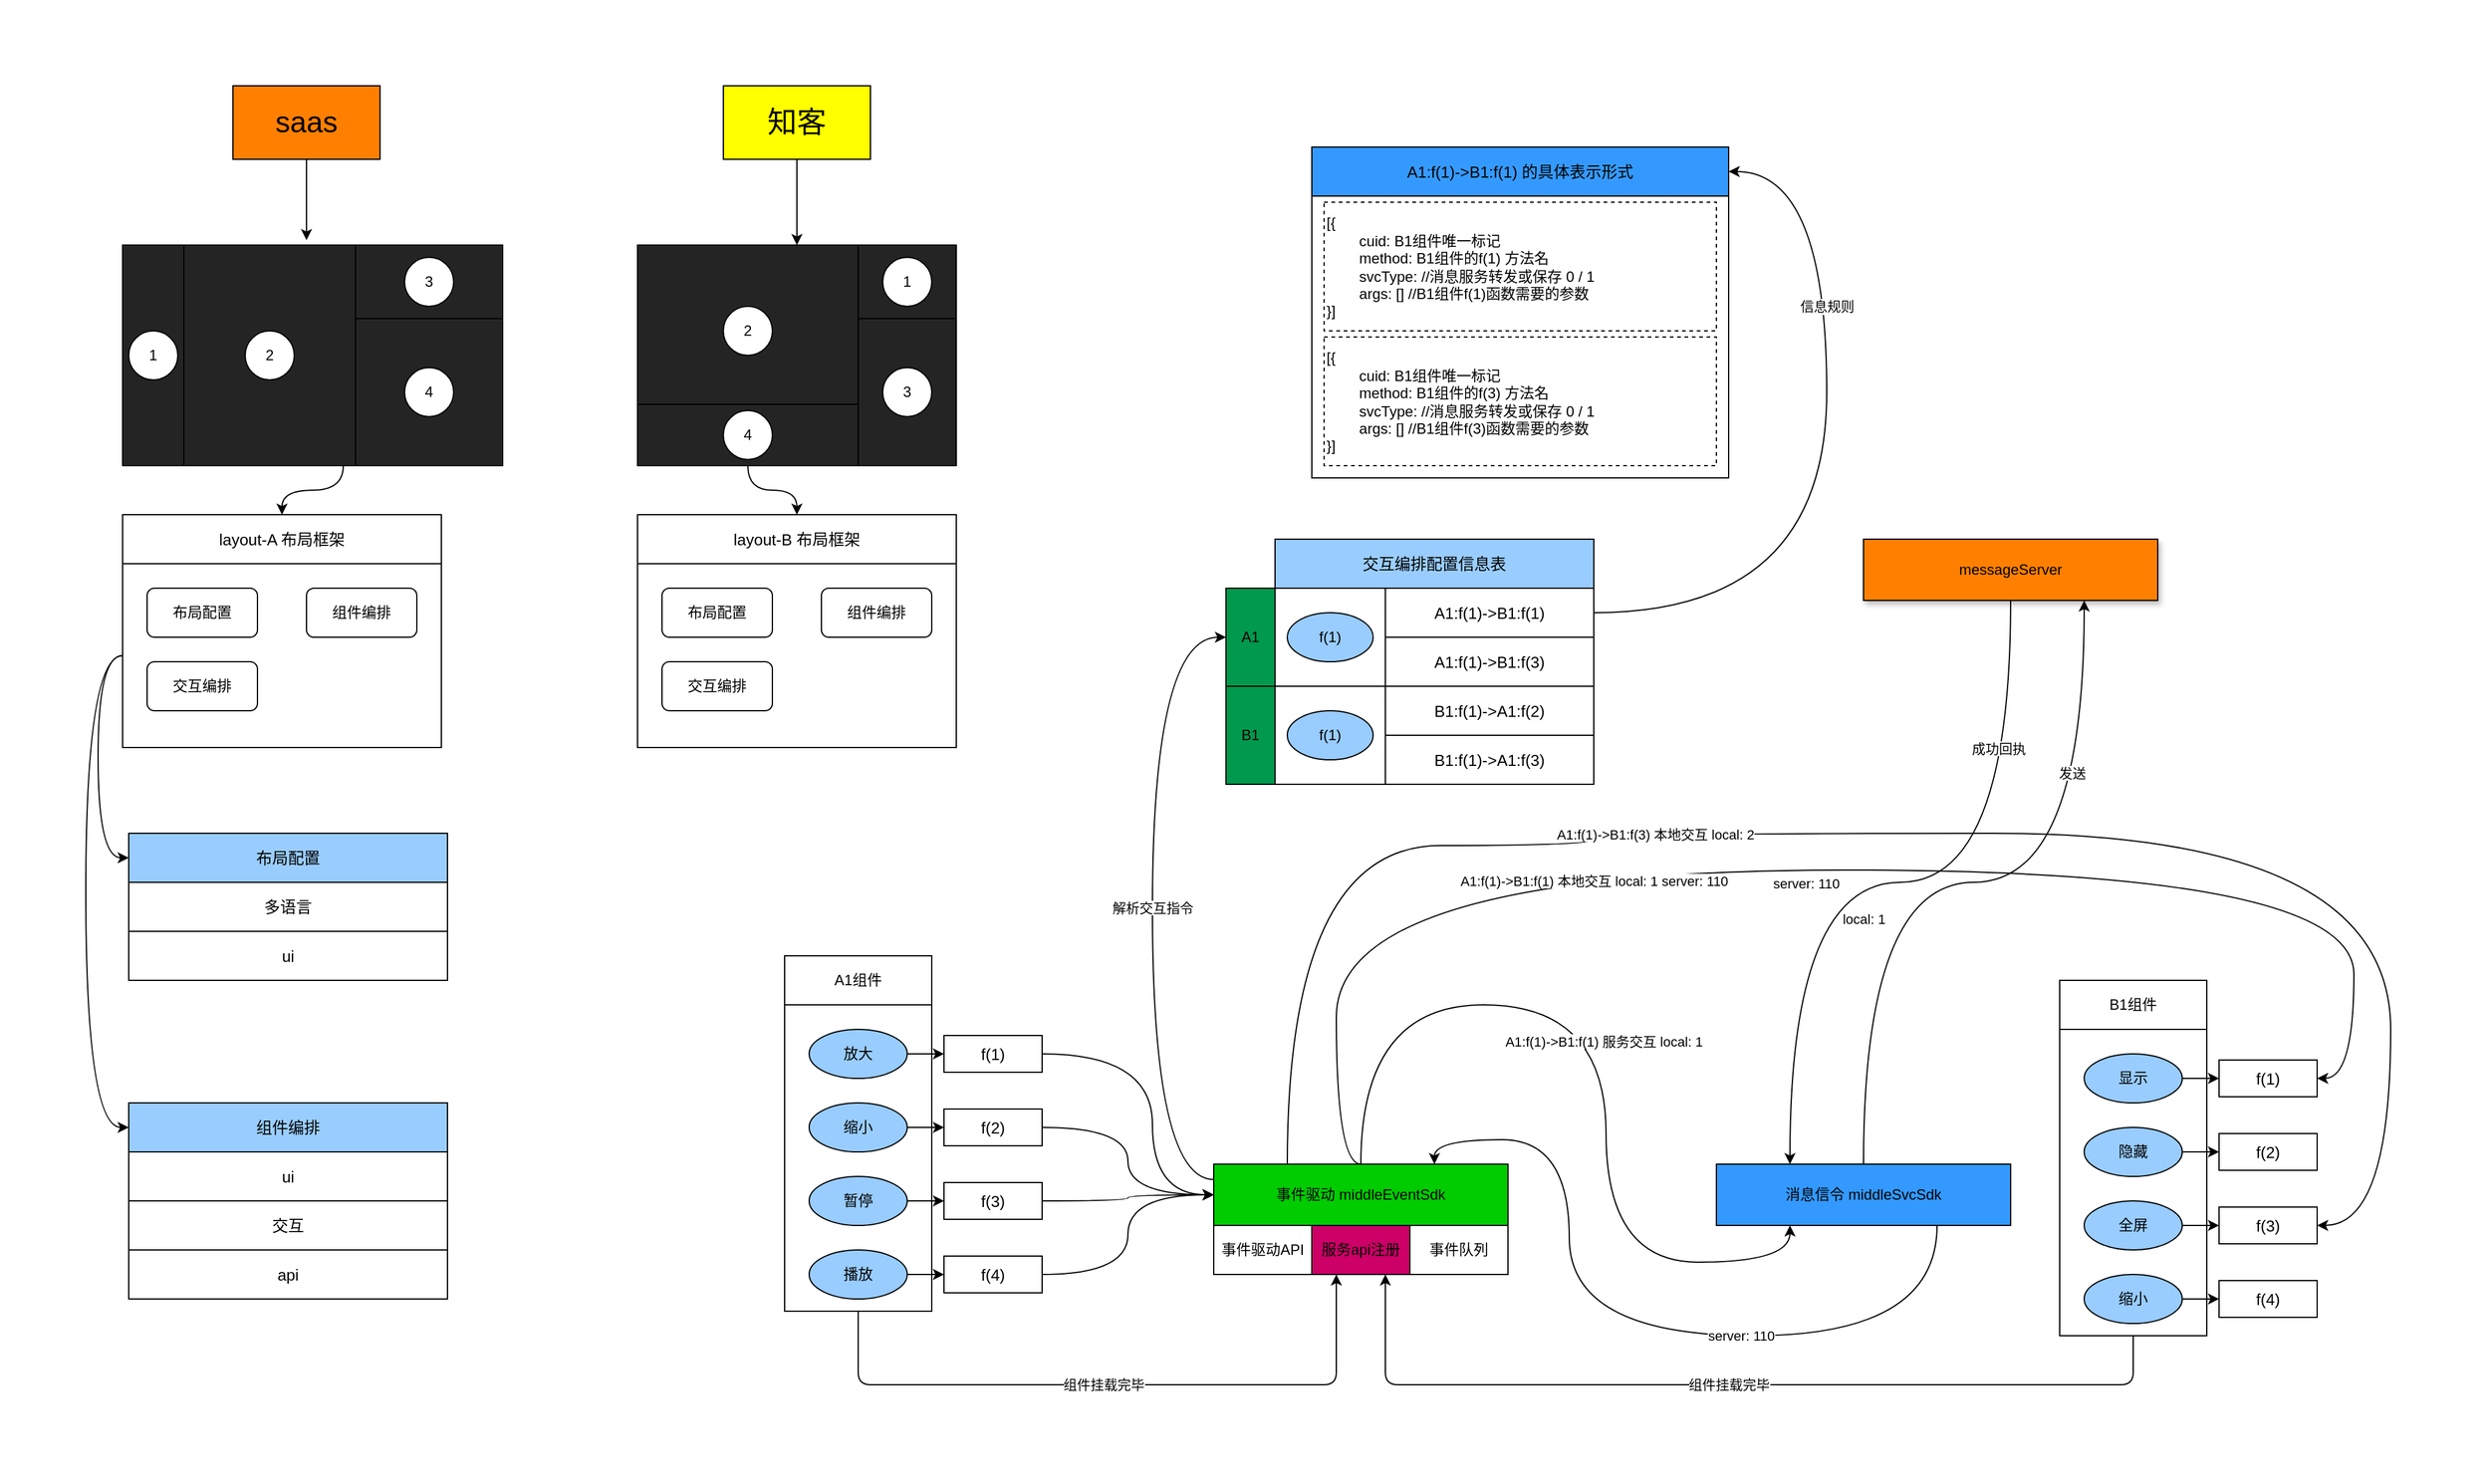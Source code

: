 <mxfile>
    <diagram id="jk-mDYcw6juqVpxIaa4l" name="第 1 页">
        <mxGraphModel dx="2302" dy="217" grid="1" gridSize="10" guides="1" tooltips="1" connect="1" arrows="1" fold="1" page="1" pageScale="1" pageWidth="1920" pageHeight="1200" background="#FFFFFF" math="0" shadow="0">
            <root>
                <mxCell id="0"/>
                <mxCell id="1" parent="0"/>
                <mxCell id="233" value="" style="rounded=0;whiteSpace=wrap;html=1;labelBackgroundColor=none;fontColor=#000000;strokeColor=none;fillColor=none;" vertex="1" parent="1">
                    <mxGeometry x="-50" y="20" width="2030" height="1210" as="geometry"/>
                </mxCell>
                <mxCell id="193" style="edgeStyle=orthogonalEdgeStyle;curved=1;html=1;fontColor=#000000;strokeColor=#000000;" parent="1" source="3" edge="1">
                    <mxGeometry relative="1" as="geometry">
                        <mxPoint x="200" y="216" as="targetPoint"/>
                    </mxGeometry>
                </mxCell>
                <mxCell id="3" value="&lt;font style=&quot;font-size: 24px&quot;&gt;saas&lt;/font&gt;" style="rounded=0;whiteSpace=wrap;html=1;fillColor=#FF8000;fontColor=#000000;" parent="1" vertex="1">
                    <mxGeometry x="140" y="90" width="120" height="60" as="geometry"/>
                </mxCell>
                <mxCell id="13" value="" style="group;fontColor=#000000;" parent="1" vertex="1" connectable="0">
                    <mxGeometry x="50" y="220" width="310" height="180" as="geometry"/>
                </mxCell>
                <mxCell id="4" value="" style="rounded=0;whiteSpace=wrap;html=1;fontColor=#000000;fillColor=#242424;strokeColor=#000000;" parent="13" vertex="1">
                    <mxGeometry x="50" width="260" height="180" as="geometry"/>
                </mxCell>
                <mxCell id="5" value="" style="rounded=0;whiteSpace=wrap;html=1;fontColor=#000000;fillColor=#242424;strokeColor=#000000;" parent="13" vertex="1">
                    <mxGeometry x="190" width="120" height="60" as="geometry"/>
                </mxCell>
                <mxCell id="6" value="3" style="ellipse;whiteSpace=wrap;html=1;aspect=fixed;fontColor=#000000;fillColor=#FFFFFF;" parent="13" vertex="1">
                    <mxGeometry x="230" y="10" width="40" height="40" as="geometry"/>
                </mxCell>
                <mxCell id="7" value="" style="whiteSpace=wrap;html=1;aspect=fixed;fontColor=#000000;fillColor=#242424;strokeColor=#000000;" parent="13" vertex="1">
                    <mxGeometry x="190" y="60" width="120" height="120" as="geometry"/>
                </mxCell>
                <mxCell id="8" value="4" style="ellipse;whiteSpace=wrap;html=1;aspect=fixed;fontColor=#000000;fillColor=#FFFFFF;" parent="13" vertex="1">
                    <mxGeometry x="230" y="100" width="40" height="40" as="geometry"/>
                </mxCell>
                <mxCell id="9" value="" style="rounded=0;whiteSpace=wrap;html=1;fontColor=#000000;fillColor=#242424;strokeColor=#000000;" parent="13" vertex="1">
                    <mxGeometry width="50" height="180" as="geometry"/>
                </mxCell>
                <mxCell id="11" value="1" style="ellipse;whiteSpace=wrap;html=1;aspect=fixed;fontColor=#000000;fillColor=#FFFFFF;" parent="13" vertex="1">
                    <mxGeometry x="5" y="70" width="40" height="40" as="geometry"/>
                </mxCell>
                <mxCell id="12" value="2" style="ellipse;whiteSpace=wrap;html=1;aspect=fixed;fontColor=#000000;fillColor=#FFFFFF;" parent="13" vertex="1">
                    <mxGeometry x="100" y="70" width="40" height="40" as="geometry"/>
                </mxCell>
                <mxCell id="194" style="edgeStyle=orthogonalEdgeStyle;curved=1;html=1;fontColor=#000000;strokeColor=#000000;" parent="1" source="19" target="21" edge="1">
                    <mxGeometry relative="1" as="geometry"/>
                </mxCell>
                <mxCell id="19" value="&lt;font style=&quot;font-size: 24px&quot;&gt;知客&lt;/font&gt;" style="rounded=0;whiteSpace=wrap;html=1;fillColor=#FFFF00;fontColor=#000000;" parent="1" vertex="1">
                    <mxGeometry x="540" y="90" width="120" height="60" as="geometry"/>
                </mxCell>
                <mxCell id="39" value="&lt;span style=&quot;font-size: 13px ; background-color: rgba(255 , 255 , 255 , 0.01)&quot;&gt;&lt;font&gt;layout-B 布局框架&lt;/font&gt;&lt;/span&gt;" style="rounded=0;whiteSpace=wrap;html=1;shadow=0;fillColor=none;fontColor=#000000;strokeColor=#000000;" parent="1" vertex="1">
                    <mxGeometry x="470" y="440" width="260" height="40" as="geometry"/>
                </mxCell>
                <mxCell id="46" value="" style="group;fontColor=#000000;shadow=0;" parent="1" vertex="1" connectable="0">
                    <mxGeometry x="470" y="480" width="260" height="150" as="geometry"/>
                </mxCell>
                <mxCell id="204" value="" style="group;fontColor=#000000;" parent="46" vertex="1" connectable="0">
                    <mxGeometry width="260" height="150" as="geometry"/>
                </mxCell>
                <mxCell id="47" value="" style="rounded=0;whiteSpace=wrap;html=1;shadow=0;fillColor=none;fontColor=#000000;strokeColor=#000000;" parent="204" vertex="1">
                    <mxGeometry width="260" height="150" as="geometry"/>
                </mxCell>
                <mxCell id="48" value="布局配置" style="rounded=1;whiteSpace=wrap;html=1;shadow=0;fillColor=none;fontColor=#000000;strokeColor=#000000;" parent="204" vertex="1">
                    <mxGeometry x="20" y="20" width="90" height="40" as="geometry"/>
                </mxCell>
                <mxCell id="49" value="组件编排" style="rounded=1;whiteSpace=wrap;html=1;shadow=0;fillColor=none;fontColor=#000000;strokeColor=#000000;" parent="204" vertex="1">
                    <mxGeometry x="150" y="20" width="90" height="40" as="geometry"/>
                </mxCell>
                <mxCell id="50" value="交互编排" style="rounded=1;whiteSpace=wrap;html=1;shadow=0;fillColor=none;fontColor=#000000;strokeColor=#000000;" parent="204" vertex="1">
                    <mxGeometry x="20" y="80" width="90" height="40" as="geometry"/>
                </mxCell>
                <mxCell id="134" value="" style="group;fontColor=#000000;" parent="1" vertex="1" connectable="0">
                    <mxGeometry x="950" y="460" width="300" height="200" as="geometry"/>
                </mxCell>
                <mxCell id="116" value="&lt;span style=&quot;font-size: 13px ; background-color: rgba(255 , 255 , 255 , 0.01)&quot;&gt;&lt;font&gt;交互编排配置信息表&lt;/font&gt;&lt;/span&gt;" style="rounded=0;whiteSpace=wrap;html=1;shadow=0;fillColor=#99CCFF;fontColor=#000000;strokeColor=#000000;" parent="134" vertex="1">
                    <mxGeometry x="40" width="260" height="40" as="geometry"/>
                </mxCell>
                <mxCell id="121" value="" style="group;fontColor=#000000;" parent="134" vertex="1" connectable="0">
                    <mxGeometry y="40" width="300" height="80" as="geometry"/>
                </mxCell>
                <mxCell id="132" value="" style="group;fontColor=#000000;" parent="121" vertex="1" connectable="0">
                    <mxGeometry width="300" height="80" as="geometry"/>
                </mxCell>
                <mxCell id="117" value="&lt;font&gt;&lt;span style=&quot;font-size: 13px ; background-color: rgba(255 , 255 , 255 , 0.01)&quot;&gt;A1:f(1)-&amp;gt;B1:f(1)&lt;/span&gt;&lt;/font&gt;" style="rounded=0;whiteSpace=wrap;html=1;shadow=0;fillColor=none;fontColor=#000000;strokeColor=#000000;" parent="132" vertex="1">
                    <mxGeometry x="130" width="170" height="40" as="geometry"/>
                </mxCell>
                <mxCell id="118" value="&lt;span style=&quot;font-size: 13px; background-color: rgba(255, 255, 255, 0.01);&quot;&gt;A1:f(1)-&amp;gt;B1:f(3)&lt;/span&gt;" style="rounded=0;whiteSpace=wrap;html=1;shadow=0;fillColor=none;fontColor=#000000;strokeColor=#000000;" parent="132" vertex="1">
                    <mxGeometry x="130" y="40" width="170" height="40" as="geometry"/>
                </mxCell>
                <mxCell id="120" value="A1" style="rounded=0;whiteSpace=wrap;html=1;shadow=0;fillColor=#00994D;fontColor=#000000;strokeColor=#000000;" parent="132" vertex="1">
                    <mxGeometry width="40" height="80" as="geometry"/>
                </mxCell>
                <mxCell id="131" value="&lt;font&gt;f(1)&lt;/font&gt;" style="ellipse;whiteSpace=wrap;html=1;shadow=0;fillColor=#99CCFF;fontColor=#000000;strokeColor=#000000;" parent="132" vertex="1">
                    <mxGeometry x="50" y="20" width="70" height="40" as="geometry"/>
                </mxCell>
                <mxCell id="122" value="" style="group;fontColor=#000000;" parent="134" vertex="1" connectable="0">
                    <mxGeometry y="120" width="300" height="80" as="geometry"/>
                </mxCell>
                <mxCell id="129" value="" style="rounded=0;whiteSpace=wrap;html=1;shadow=0;fillColor=none;fontColor=#000000;strokeColor=#000000;" parent="122" vertex="1">
                    <mxGeometry x="40" width="90" height="80" as="geometry"/>
                </mxCell>
                <mxCell id="133" value="" style="group;fontColor=#000000;" parent="122" vertex="1" connectable="0">
                    <mxGeometry width="300" height="80" as="geometry"/>
                </mxCell>
                <mxCell id="123" value="&lt;font&gt;&lt;span style=&quot;font-size: 13px ; background-color: rgba(255 , 255 , 255 , 0.01)&quot;&gt;B1:f(1)-&amp;gt;A1:f(2)&lt;/span&gt;&lt;/font&gt;" style="rounded=0;whiteSpace=wrap;html=1;shadow=0;fillColor=none;fontColor=#000000;strokeColor=#000000;" parent="133" vertex="1">
                    <mxGeometry x="130" width="170" height="40" as="geometry"/>
                </mxCell>
                <mxCell id="124" value="&lt;span style=&quot;font-size: 13px; background-color: rgba(255, 255, 255, 0.01);&quot;&gt;B1:f(1)-&amp;gt;A1:f(3)&lt;/span&gt;" style="rounded=0;whiteSpace=wrap;html=1;shadow=0;fillColor=none;fontColor=#000000;strokeColor=#000000;" parent="133" vertex="1">
                    <mxGeometry x="130" y="40" width="170" height="40" as="geometry"/>
                </mxCell>
                <mxCell id="125" value="B1" style="rounded=0;whiteSpace=wrap;html=1;shadow=0;fillColor=#00994D;fontColor=#000000;strokeColor=#000000;" parent="133" vertex="1">
                    <mxGeometry width="40" height="80" as="geometry"/>
                </mxCell>
                <mxCell id="126" value="&lt;font&gt;f(1)&lt;/font&gt;" style="ellipse;whiteSpace=wrap;html=1;shadow=0;fillColor=#99CCFF;fontColor=#000000;strokeColor=#000000;" parent="133" vertex="1">
                    <mxGeometry x="50" y="20" width="70" height="40" as="geometry"/>
                </mxCell>
                <mxCell id="135" value="" style="group;fontColor=#000000;" parent="1" vertex="1" connectable="0">
                    <mxGeometry x="590" y="800" width="210" height="290" as="geometry"/>
                </mxCell>
                <mxCell id="86" value="" style="group;fontColor=#000000;" parent="135" vertex="1" connectable="0">
                    <mxGeometry width="120" height="290" as="geometry"/>
                </mxCell>
                <mxCell id="63" value="A1组件" style="rounded=0;whiteSpace=wrap;html=1;shadow=0;fillColor=none;fontColor=#000000;strokeColor=#000000;" parent="86" vertex="1">
                    <mxGeometry width="120" height="40" as="geometry"/>
                </mxCell>
                <mxCell id="85" value="" style="group;fontColor=#000000;" parent="86" vertex="1" connectable="0">
                    <mxGeometry y="40" width="120" height="250" as="geometry"/>
                </mxCell>
                <mxCell id="65" value="" style="rounded=0;whiteSpace=wrap;html=1;shadow=0;fillColor=none;fontColor=#000000;strokeColor=#000000;" parent="85" vertex="1">
                    <mxGeometry width="120" height="250" as="geometry"/>
                </mxCell>
                <mxCell id="68" value="&lt;font&gt;放大&lt;/font&gt;" style="ellipse;whiteSpace=wrap;html=1;shadow=0;fillColor=#99CCFF;fontColor=#000000;strokeColor=#000000;" parent="85" vertex="1">
                    <mxGeometry x="20" y="20" width="80" height="40" as="geometry"/>
                </mxCell>
                <mxCell id="69" value="&lt;font&gt;缩小&lt;/font&gt;" style="ellipse;whiteSpace=wrap;html=1;shadow=0;fillColor=#99CCFF;fontColor=#000000;strokeColor=#000000;" parent="85" vertex="1">
                    <mxGeometry x="20" y="80" width="80" height="40" as="geometry"/>
                </mxCell>
                <mxCell id="70" value="&lt;font&gt;暂停&lt;/font&gt;" style="ellipse;whiteSpace=wrap;html=1;shadow=0;fillColor=#99CCFF;fontColor=#000000;strokeColor=#000000;" parent="85" vertex="1">
                    <mxGeometry x="20" y="140" width="80" height="40" as="geometry"/>
                </mxCell>
                <mxCell id="71" value="&lt;font&gt;播放&lt;/font&gt;" style="ellipse;whiteSpace=wrap;html=1;shadow=0;fillColor=#99CCFF;fontColor=#000000;strokeColor=#000000;" parent="85" vertex="1">
                    <mxGeometry x="20" y="200" width="80" height="40" as="geometry"/>
                </mxCell>
                <mxCell id="94" value="&lt;font&gt;&lt;span style=&quot;font-size: 13px ; background-color: rgba(255 , 255 , 255 , 0.01)&quot;&gt;f(1)&lt;/span&gt;&lt;/font&gt;" style="rounded=0;whiteSpace=wrap;html=1;shadow=0;fillColor=none;fontColor=#000000;strokeColor=#000000;" parent="135" vertex="1">
                    <mxGeometry x="130" y="65" width="80" height="30" as="geometry"/>
                </mxCell>
                <mxCell id="97" value="&lt;font&gt;&lt;span style=&quot;font-size: 13px ; background-color: rgba(255 , 255 , 255 , 0.01)&quot;&gt;f(2)&lt;/span&gt;&lt;/font&gt;" style="rounded=0;whiteSpace=wrap;html=1;shadow=0;fillColor=none;fontColor=#000000;strokeColor=#000000;" parent="135" vertex="1">
                    <mxGeometry x="130" y="125" width="80" height="30" as="geometry"/>
                </mxCell>
                <mxCell id="98" value="&lt;font&gt;&lt;span style=&quot;font-size: 13px ; background-color: rgba(255 , 255 , 255 , 0.01)&quot;&gt;f(3)&lt;/span&gt;&lt;/font&gt;" style="rounded=0;whiteSpace=wrap;html=1;shadow=0;fillColor=none;fontColor=#000000;strokeColor=#000000;" parent="135" vertex="1">
                    <mxGeometry x="130" y="185" width="80" height="30" as="geometry"/>
                </mxCell>
                <mxCell id="99" value="&lt;font&gt;&lt;span style=&quot;font-size: 13px ; background-color: rgba(255 , 255 , 255 , 0.01)&quot;&gt;f(4)&lt;/span&gt;&lt;/font&gt;" style="rounded=0;whiteSpace=wrap;html=1;shadow=0;fillColor=none;fontColor=#000000;strokeColor=#000000;" parent="135" vertex="1">
                    <mxGeometry x="130" y="245" width="80" height="30" as="geometry"/>
                </mxCell>
                <mxCell id="102" style="edgeStyle=none;html=1;entryX=0;entryY=0.5;entryDx=0;entryDy=0;fontColor=#000000;strokeColor=#000000;" parent="135" source="69" target="97" edge="1">
                    <mxGeometry relative="1" as="geometry"/>
                </mxCell>
                <mxCell id="103" style="edgeStyle=none;html=1;entryX=0;entryY=0.5;entryDx=0;entryDy=0;fontColor=#000000;strokeColor=#000000;" parent="135" source="68" target="94" edge="1">
                    <mxGeometry relative="1" as="geometry"/>
                </mxCell>
                <mxCell id="104" style="edgeStyle=none;html=1;entryX=0;entryY=0.5;entryDx=0;entryDy=0;fontColor=#000000;strokeColor=#000000;" parent="135" source="70" target="98" edge="1">
                    <mxGeometry relative="1" as="geometry"/>
                </mxCell>
                <mxCell id="107" style="edgeStyle=none;html=1;entryX=0;entryY=0.5;entryDx=0;entryDy=0;fontColor=#000000;strokeColor=#000000;" parent="135" source="71" target="99" edge="1">
                    <mxGeometry relative="1" as="geometry"/>
                </mxCell>
                <mxCell id="139" value="" style="group;fontColor=#000000;" parent="1" vertex="1" connectable="0">
                    <mxGeometry x="1630" y="820" width="210" height="290" as="geometry"/>
                </mxCell>
                <mxCell id="64" value="B1组件" style="rounded=0;whiteSpace=wrap;html=1;shadow=0;fillColor=none;fontColor=#000000;strokeColor=#000000;" parent="139" vertex="1">
                    <mxGeometry width="120" height="40" as="geometry"/>
                </mxCell>
                <mxCell id="138" value="" style="group;fontColor=#000000;" parent="139" vertex="1" connectable="0">
                    <mxGeometry y="40" width="210" height="250" as="geometry"/>
                </mxCell>
                <mxCell id="66" value="" style="rounded=0;whiteSpace=wrap;html=1;shadow=0;fillColor=none;fontColor=#000000;strokeColor=#000000;" parent="138" vertex="1">
                    <mxGeometry width="120" height="250" as="geometry"/>
                </mxCell>
                <mxCell id="72" value="&lt;font&gt;显示&lt;/font&gt;" style="ellipse;whiteSpace=wrap;html=1;shadow=0;fillColor=#99CCFF;fontColor=#000000;strokeColor=#000000;" parent="138" vertex="1">
                    <mxGeometry x="20" y="20" width="80" height="40" as="geometry"/>
                </mxCell>
                <mxCell id="73" value="&lt;font&gt;隐藏&lt;/font&gt;" style="ellipse;whiteSpace=wrap;html=1;shadow=0;fillColor=#99CCFF;fontColor=#000000;strokeColor=#000000;" parent="138" vertex="1">
                    <mxGeometry x="20" y="80" width="80" height="40" as="geometry"/>
                </mxCell>
                <mxCell id="74" value="&lt;font&gt;全屏&lt;/font&gt;" style="ellipse;whiteSpace=wrap;html=1;shadow=0;fillColor=#99CCFF;fontColor=#000000;strokeColor=#000000;" parent="138" vertex="1">
                    <mxGeometry x="20" y="140" width="80" height="40" as="geometry"/>
                </mxCell>
                <mxCell id="92" value="&lt;font&gt;缩小&lt;/font&gt;" style="ellipse;whiteSpace=wrap;html=1;shadow=0;fillColor=#99CCFF;fontColor=#000000;strokeColor=#000000;" parent="138" vertex="1">
                    <mxGeometry x="20" y="200" width="80" height="40" as="geometry"/>
                </mxCell>
                <mxCell id="108" value="&lt;font&gt;&lt;span style=&quot;font-size: 13px ; background-color: rgba(255 , 255 , 255 , 0.01)&quot;&gt;f(1)&lt;/span&gt;&lt;/font&gt;" style="rounded=0;whiteSpace=wrap;html=1;shadow=0;fillColor=none;fontColor=#000000;strokeColor=#000000;" parent="138" vertex="1">
                    <mxGeometry x="130" y="25" width="80" height="30" as="geometry"/>
                </mxCell>
                <mxCell id="109" value="&lt;font&gt;&lt;span style=&quot;font-size: 13px ; background-color: rgba(255 , 255 , 255 , 0.01)&quot;&gt;f(2)&lt;/span&gt;&lt;/font&gt;" style="rounded=0;whiteSpace=wrap;html=1;shadow=0;fillColor=none;fontColor=#000000;strokeColor=#000000;" parent="138" vertex="1">
                    <mxGeometry x="130" y="85" width="80" height="30" as="geometry"/>
                </mxCell>
                <mxCell id="110" value="&lt;font&gt;&lt;span style=&quot;font-size: 13px ; background-color: rgba(255 , 255 , 255 , 0.01)&quot;&gt;f(3)&lt;/span&gt;&lt;/font&gt;" style="rounded=0;whiteSpace=wrap;html=1;shadow=0;fillColor=none;fontColor=#000000;strokeColor=#000000;" parent="138" vertex="1">
                    <mxGeometry x="130" y="145" width="80" height="30" as="geometry"/>
                </mxCell>
                <mxCell id="111" value="&lt;font&gt;&lt;span style=&quot;font-size: 13px ; background-color: rgba(255 , 255 , 255 , 0.01)&quot;&gt;f(4)&lt;/span&gt;&lt;/font&gt;" style="rounded=0;whiteSpace=wrap;html=1;shadow=0;fillColor=none;fontColor=#000000;strokeColor=#000000;" parent="138" vertex="1">
                    <mxGeometry x="130" y="205" width="80" height="30" as="geometry"/>
                </mxCell>
                <mxCell id="112" style="edgeStyle=none;html=1;entryX=0;entryY=0.5;entryDx=0;entryDy=0;fontColor=#000000;strokeColor=#000000;" parent="138" target="109" edge="1">
                    <mxGeometry relative="1" as="geometry">
                        <mxPoint x="100" y="100" as="sourcePoint"/>
                    </mxGeometry>
                </mxCell>
                <mxCell id="113" style="edgeStyle=none;html=1;entryX=0;entryY=0.5;entryDx=0;entryDy=0;fontColor=#000000;strokeColor=#000000;" parent="138" target="108" edge="1">
                    <mxGeometry relative="1" as="geometry">
                        <mxPoint x="100" y="40" as="sourcePoint"/>
                    </mxGeometry>
                </mxCell>
                <mxCell id="114" style="edgeStyle=none;html=1;entryX=0;entryY=0.5;entryDx=0;entryDy=0;fontColor=#000000;strokeColor=#000000;" parent="138" target="110" edge="1">
                    <mxGeometry relative="1" as="geometry">
                        <mxPoint x="100" y="160" as="sourcePoint"/>
                    </mxGeometry>
                </mxCell>
                <mxCell id="115" style="edgeStyle=none;html=1;entryX=0;entryY=0.5;entryDx=0;entryDy=0;fontColor=#000000;strokeColor=#000000;" parent="138" target="111" edge="1">
                    <mxGeometry relative="1" as="geometry">
                        <mxPoint x="100" y="220" as="sourcePoint"/>
                    </mxGeometry>
                </mxCell>
                <mxCell id="140" style="edgeStyle=none;html=1;entryX=0.25;entryY=1;entryDx=0;entryDy=0;exitX=0.5;exitY=1;exitDx=0;exitDy=0;fontColor=#000000;strokeColor=#000000;" parent="1" source="65" target="80" edge="1">
                    <mxGeometry relative="1" as="geometry">
                        <Array as="points">
                            <mxPoint x="650" y="1150"/>
                            <mxPoint x="880" y="1150"/>
                            <mxPoint x="1040" y="1150"/>
                        </Array>
                    </mxGeometry>
                </mxCell>
                <mxCell id="143" value="&lt;span style=&quot;background-color: rgb(255 , 255 , 255)&quot;&gt;组件挂载完毕&lt;/span&gt;" style="edgeLabel;html=1;align=center;verticalAlign=middle;resizable=0;points=[];fontColor=#000000;labelBackgroundColor=none;" parent="140" vertex="1" connectable="0">
                    <mxGeometry x="-0.03" y="2" relative="1" as="geometry">
                        <mxPoint x="-2" y="2" as="offset"/>
                    </mxGeometry>
                </mxCell>
                <mxCell id="141" style="edgeStyle=none;html=1;entryX=0.75;entryY=1;entryDx=0;entryDy=0;exitX=0.5;exitY=1;exitDx=0;exitDy=0;fontColor=#000000;strokeColor=#000000;" parent="1" source="66" target="80" edge="1">
                    <mxGeometry relative="1" as="geometry">
                        <mxPoint x="1550" y="1110" as="sourcePoint"/>
                        <Array as="points">
                            <mxPoint x="1690" y="1150"/>
                            <mxPoint x="1540" y="1150"/>
                            <mxPoint x="1080" y="1150"/>
                        </Array>
                    </mxGeometry>
                </mxCell>
                <mxCell id="144" value="&lt;span style=&quot;background-color: rgb(255 , 255 , 255)&quot;&gt;组件挂载完毕&lt;/span&gt;" style="edgeLabel;html=1;align=center;verticalAlign=middle;resizable=0;points=[];fontColor=#000000;labelBackgroundColor=none;" parent="141" vertex="1" connectable="0">
                    <mxGeometry x="-0.006" relative="1" as="geometry">
                        <mxPoint x="-2" as="offset"/>
                    </mxGeometry>
                </mxCell>
                <mxCell id="151" style="edgeStyle=orthogonalEdgeStyle;curved=1;html=1;entryX=1;entryY=0.5;entryDx=0;entryDy=0;exitX=0.25;exitY=0;exitDx=0;exitDy=0;fontColor=#000000;strokeColor=#000000;" parent="1" source="77" target="110" edge="1">
                    <mxGeometry relative="1" as="geometry">
                        <Array as="points">
                            <mxPoint x="1000" y="710"/>
                            <mxPoint x="1250" y="710"/>
                            <mxPoint x="1250" y="700"/>
                            <mxPoint x="1900" y="700"/>
                            <mxPoint x="1900" y="1020"/>
                        </Array>
                        <mxPoint x="1870" y="910" as="targetPoint"/>
                    </mxGeometry>
                </mxCell>
                <mxCell id="152" style="edgeStyle=orthogonalEdgeStyle;curved=1;html=1;entryX=0.25;entryY=1;entryDx=0;entryDy=0;exitX=0.5;exitY=0;exitDx=0;exitDy=0;fontColor=#000000;strokeColor=#000000;" parent="1" source="77" target="79" edge="1">
                    <mxGeometry relative="1" as="geometry">
                        <Array as="points">
                            <mxPoint x="1060" y="840"/>
                            <mxPoint x="1260" y="840"/>
                            <mxPoint x="1260" y="1050"/>
                            <mxPoint x="1410" y="1050"/>
                        </Array>
                        <mxPoint x="1060" y="966" as="sourcePoint"/>
                    </mxGeometry>
                </mxCell>
                <mxCell id="154" value="&lt;font style=&quot;font-size: 11px ; background-color: rgb(255 , 255 , 255)&quot;&gt;&lt;span&gt;A1:f(1)-&amp;gt;B1:f(3) 本地交互&lt;/span&gt;&amp;nbsp;local: 2&lt;/font&gt;" style="edgeLabel;html=1;align=center;verticalAlign=middle;resizable=0;points=[];fontColor=#000000;labelBackgroundColor=none;" parent="152" vertex="1" connectable="0">
                    <mxGeometry x="-0.054" relative="1" as="geometry">
                        <mxPoint x="40" y="-150" as="offset"/>
                    </mxGeometry>
                </mxCell>
                <mxCell id="168" value="&lt;font style=&quot;font-size: 11px ; background-color: rgb(255 , 255 , 255)&quot;&gt;&lt;span&gt;A1:f(1)-&amp;gt;B1:f(1)&amp;nbsp;&lt;/span&gt;服务交互 local: 1&lt;/font&gt;" style="edgeLabel;html=1;align=center;verticalAlign=middle;resizable=0;points=[];fontColor=#000000;labelBackgroundColor=none;" parent="152" vertex="1" connectable="0">
                    <mxGeometry y="-2" relative="1" as="geometry">
                        <mxPoint as="offset"/>
                    </mxGeometry>
                </mxCell>
                <mxCell id="153" style="edgeStyle=orthogonalEdgeStyle;curved=1;html=1;entryX=0;entryY=0.5;entryDx=0;entryDy=0;exitX=1;exitY=0.5;exitDx=0;exitDy=0;fontColor=#000000;strokeColor=#000000;" parent="1" source="94" target="77" edge="1">
                    <mxGeometry relative="1" as="geometry">
                        <mxPoint x="920" y="650" as="targetPoint"/>
                        <Array as="points">
                            <mxPoint x="890" y="880"/>
                            <mxPoint x="890" y="995"/>
                        </Array>
                    </mxGeometry>
                </mxCell>
                <mxCell id="161" style="edgeStyle=orthogonalEdgeStyle;curved=1;html=1;entryX=0.75;entryY=1;entryDx=0;entryDy=0;fontColor=#000000;strokeColor=#000000;" parent="1" source="79" target="159" edge="1">
                    <mxGeometry relative="1" as="geometry"/>
                </mxCell>
                <mxCell id="164" value="&lt;span style=&quot;background-color: rgb(255 , 255 , 255)&quot;&gt;发送&lt;/span&gt;" style="edgeLabel;html=1;align=center;verticalAlign=middle;resizable=0;points=[];fontColor=#000000;labelBackgroundColor=none;" parent="161" vertex="1" connectable="0">
                    <mxGeometry x="0.47" y="25" relative="1" as="geometry">
                        <mxPoint x="15" y="-29" as="offset"/>
                    </mxGeometry>
                </mxCell>
                <mxCell id="170" value="&lt;span style=&quot;background-color: rgb(255 , 255 , 255)&quot;&gt;local: 1&lt;/span&gt;" style="edgeLabel;html=1;align=center;verticalAlign=middle;resizable=0;points=[];fontColor=#000000;labelBackgroundColor=none;" parent="161" vertex="1" connectable="0">
                    <mxGeometry x="-0.319" y="-13" relative="1" as="geometry">
                        <mxPoint x="-13" y="18" as="offset"/>
                    </mxGeometry>
                </mxCell>
                <mxCell id="171" style="edgeStyle=orthogonalEdgeStyle;curved=1;html=1;exitX=0.75;exitY=1;exitDx=0;exitDy=0;entryX=0.75;entryY=0;entryDx=0;entryDy=0;fontColor=#000000;strokeColor=#000000;" parent="1" source="79" target="77" edge="1">
                    <mxGeometry relative="1" as="geometry">
                        <Array as="points">
                            <mxPoint x="1530" y="1110"/>
                            <mxPoint x="1230" y="1110"/>
                            <mxPoint x="1230" y="950"/>
                            <mxPoint x="1120" y="950"/>
                        </Array>
                    </mxGeometry>
                </mxCell>
                <mxCell id="172" value="&lt;span style=&quot;background-color: rgb(255 , 255 , 255)&quot;&gt;server: 110&lt;/span&gt;" style="edgeLabel;html=1;align=center;verticalAlign=middle;resizable=0;points=[];fontColor=#000000;labelBackgroundColor=none;" parent="171" vertex="1" connectable="0">
                    <mxGeometry x="0.2" relative="1" as="geometry">
                        <mxPoint x="140" y="18" as="offset"/>
                    </mxGeometry>
                </mxCell>
                <mxCell id="79" value="消息信令 middleSvcSdk" style="rounded=0;whiteSpace=wrap;html=1;shadow=0;fillColor=#3399FF;fontColor=#000000;strokeColor=#000000;" parent="1" vertex="1">
                    <mxGeometry x="1350" y="970" width="240" height="50" as="geometry"/>
                </mxCell>
                <mxCell id="162" style="edgeStyle=orthogonalEdgeStyle;curved=1;html=1;entryX=0.25;entryY=0;entryDx=0;entryDy=0;fontColor=#000000;strokeColor=#000000;" parent="1" source="159" target="79" edge="1">
                    <mxGeometry relative="1" as="geometry"/>
                </mxCell>
                <mxCell id="163" value="&lt;span style=&quot;background-color: rgb(255 , 255 , 255)&quot;&gt;成功回执&lt;/span&gt;" style="edgeLabel;html=1;align=center;verticalAlign=middle;resizable=0;points=[];fontColor=#000000;labelBackgroundColor=none;" parent="162" vertex="1" connectable="0">
                    <mxGeometry x="-0.539" y="-16" relative="1" as="geometry">
                        <mxPoint x="6" y="-27" as="offset"/>
                    </mxGeometry>
                </mxCell>
                <mxCell id="167" value="&lt;span style=&quot;background-color: rgb(255 , 255 , 255)&quot;&gt;server: 110&lt;/span&gt;" style="edgeLabel;html=1;align=center;verticalAlign=middle;resizable=0;points=[];fontColor=#000000;labelBackgroundColor=none;" parent="162" vertex="1" connectable="0">
                    <mxGeometry x="0.285" y="13" relative="1" as="geometry">
                        <mxPoint as="offset"/>
                    </mxGeometry>
                </mxCell>
                <mxCell id="159" value="messageServer" style="rounded=0;whiteSpace=wrap;html=1;shadow=1;fillColor=#FF8000;fontColor=#000000;strokeColor=#000000;" parent="1" vertex="1">
                    <mxGeometry x="1470" y="460" width="240" height="50" as="geometry"/>
                </mxCell>
                <mxCell id="165" value="" style="group;fontColor=#000000;" parent="1" vertex="1" connectable="0">
                    <mxGeometry x="940" y="970" width="240" height="90" as="geometry"/>
                </mxCell>
                <mxCell id="77" value="事件驱动 middleEventSdk" style="rounded=0;whiteSpace=wrap;html=1;shadow=0;fillColor=#00CC00;fontColor=#000000;strokeColor=#000000;" parent="165" vertex="1">
                    <mxGeometry width="240" height="50" as="geometry"/>
                </mxCell>
                <mxCell id="78" value="事件驱动API" style="rounded=0;whiteSpace=wrap;html=1;shadow=0;fillColor=none;fontColor=#000000;strokeColor=#000000;" parent="165" vertex="1">
                    <mxGeometry y="50" width="80" height="40" as="geometry"/>
                </mxCell>
                <mxCell id="80" value="服务api注册" style="rounded=0;whiteSpace=wrap;html=1;shadow=0;fillColor=#CC0066;fontColor=#000000;strokeColor=#000000;" parent="165" vertex="1">
                    <mxGeometry x="80" y="50" width="80" height="40" as="geometry"/>
                </mxCell>
                <mxCell id="166" value="事件队列" style="rounded=0;whiteSpace=wrap;html=1;shadow=0;fillColor=none;fontColor=#000000;strokeColor=#000000;" parent="165" vertex="1">
                    <mxGeometry x="160" y="50" width="80" height="40" as="geometry"/>
                </mxCell>
                <mxCell id="175" style="edgeStyle=orthogonalEdgeStyle;curved=1;html=1;exitX=0.5;exitY=0;exitDx=0;exitDy=0;fontColor=#000000;strokeColor=#000000;" parent="1" source="77" target="108" edge="1">
                    <mxGeometry relative="1" as="geometry">
                        <mxPoint x="1120" y="970" as="sourcePoint"/>
                        <Array as="points">
                            <mxPoint x="1040" y="970"/>
                            <mxPoint x="1040" y="730"/>
                            <mxPoint x="1870" y="730"/>
                            <mxPoint x="1870" y="900"/>
                        </Array>
                    </mxGeometry>
                </mxCell>
                <mxCell id="176" value="&lt;span style=&quot;background-color: rgb(255 , 255 , 255)&quot;&gt;&lt;span&gt;A1:f(1)-&amp;gt;B1:f(1) 本地交互&lt;/span&gt;&amp;nbsp;local: 1 server: 110&lt;/span&gt;" style="edgeLabel;html=1;align=center;verticalAlign=middle;resizable=0;points=[];fontColor=#000000;labelBackgroundColor=none;" parent="175" vertex="1" connectable="0">
                    <mxGeometry x="-0.272" y="-9" relative="1" as="geometry">
                        <mxPoint as="offset"/>
                    </mxGeometry>
                </mxCell>
                <mxCell id="177" style="edgeStyle=orthogonalEdgeStyle;curved=1;html=1;entryX=0;entryY=0.5;entryDx=0;entryDy=0;exitX=0;exitY=0.25;exitDx=0;exitDy=0;fontColor=#000000;strokeColor=#000000;" parent="1" source="77" target="120" edge="1">
                    <mxGeometry relative="1" as="geometry">
                        <Array as="points">
                            <mxPoint x="890" y="983"/>
                            <mxPoint x="890" y="540"/>
                        </Array>
                    </mxGeometry>
                </mxCell>
                <mxCell id="178" value="&lt;span style=&quot;background-color: rgb(255 , 255 , 255)&quot;&gt;解析交互指令&lt;/span&gt;" style="edgeLabel;html=1;align=center;verticalAlign=middle;resizable=0;points=[];fontColor=#000000;labelBackgroundColor=none;" parent="177" vertex="1" connectable="0">
                    <mxGeometry x="-0.004" relative="1" as="geometry">
                        <mxPoint y="3" as="offset"/>
                    </mxGeometry>
                </mxCell>
                <mxCell id="179" style="edgeStyle=orthogonalEdgeStyle;curved=1;html=1;entryX=0;entryY=0.5;entryDx=0;entryDy=0;fontColor=#000000;strokeColor=#000000;" parent="1" source="97" target="77" edge="1">
                    <mxGeometry relative="1" as="geometry"/>
                </mxCell>
                <mxCell id="180" style="edgeStyle=orthogonalEdgeStyle;curved=1;html=1;exitX=1;exitY=0.5;exitDx=0;exitDy=0;entryX=0;entryY=0.5;entryDx=0;entryDy=0;fontColor=#000000;strokeColor=#000000;" parent="1" source="98" target="77" edge="1">
                    <mxGeometry relative="1" as="geometry"/>
                </mxCell>
                <mxCell id="182" style="edgeStyle=orthogonalEdgeStyle;curved=1;html=1;entryX=0;entryY=0.5;entryDx=0;entryDy=0;fontColor=#000000;strokeColor=#000000;" parent="1" source="99" target="77" edge="1">
                    <mxGeometry relative="1" as="geometry"/>
                </mxCell>
                <mxCell id="196" style="edgeStyle=orthogonalEdgeStyle;curved=1;html=1;fontColor=#000000;strokeColor=#000000;" parent="1" source="4" target="38" edge="1">
                    <mxGeometry relative="1" as="geometry"/>
                </mxCell>
                <mxCell id="37" value="" style="group;fontColor=#000000;" parent="1" vertex="1" connectable="0">
                    <mxGeometry x="470" y="220" width="260" height="180" as="geometry"/>
                </mxCell>
                <mxCell id="21" value="" style="rounded=0;whiteSpace=wrap;html=1;fontColor=#000000;fillColor=#242424;strokeColor=#000000;" parent="37" vertex="1">
                    <mxGeometry width="260" height="180" as="geometry"/>
                </mxCell>
                <mxCell id="22" value="" style="rounded=0;whiteSpace=wrap;html=1;fontColor=#000000;fillColor=#242424;strokeColor=#000000;" parent="37" vertex="1">
                    <mxGeometry y="130" width="180" height="50" as="geometry"/>
                </mxCell>
                <mxCell id="28" value="2" style="ellipse;whiteSpace=wrap;html=1;aspect=fixed;fontColor=#000000;fillColor=#FFFFFF;" parent="37" vertex="1">
                    <mxGeometry x="70" y="50" width="40" height="40" as="geometry"/>
                </mxCell>
                <mxCell id="32" value="" style="rounded=0;whiteSpace=wrap;html=1;fontColor=#000000;fillColor=#242424;strokeColor=#000000;" parent="37" vertex="1">
                    <mxGeometry x="180" width="80" height="60" as="geometry"/>
                </mxCell>
                <mxCell id="34" value="3" style="ellipse;whiteSpace=wrap;html=1;aspect=fixed;fontColor=#000000;fillColor=#FFFFFF;" parent="37" vertex="1">
                    <mxGeometry x="200" y="100" width="40" height="40" as="geometry"/>
                </mxCell>
                <mxCell id="35" value="1" style="ellipse;whiteSpace=wrap;html=1;aspect=fixed;fontColor=#000000;fillColor=#FFFFFF;" parent="37" vertex="1">
                    <mxGeometry x="200" y="10" width="40" height="40" as="geometry"/>
                </mxCell>
                <mxCell id="36" value="4" style="ellipse;whiteSpace=wrap;html=1;aspect=fixed;fontColor=#000000;fillColor=#FFFFFF;" parent="37" vertex="1">
                    <mxGeometry x="70" y="135" width="40" height="40" as="geometry"/>
                </mxCell>
                <mxCell id="33" value="" style="rounded=0;whiteSpace=wrap;html=1;shadow=0;fillColor=none;fontColor=#000000;strokeColor=#000000;" parent="37" vertex="1">
                    <mxGeometry x="180" y="60" width="80" height="120" as="geometry"/>
                </mxCell>
                <mxCell id="197" style="edgeStyle=orthogonalEdgeStyle;curved=1;html=1;entryX=0.5;entryY=0;entryDx=0;entryDy=0;fontColor=#000000;strokeColor=#000000;" parent="1" source="22" target="39" edge="1">
                    <mxGeometry relative="1" as="geometry"/>
                </mxCell>
                <mxCell id="198" style="edgeStyle=orthogonalEdgeStyle;curved=1;html=1;entryX=0;entryY=0.5;entryDx=0;entryDy=0;exitX=0;exitY=0.5;exitDx=0;exitDy=0;fontColor=#000000;strokeColor=#000000;" parent="1" source="40" target="51" edge="1">
                    <mxGeometry relative="1" as="geometry">
                        <Array as="points">
                            <mxPoint x="30" y="555"/>
                            <mxPoint x="30" y="720"/>
                        </Array>
                    </mxGeometry>
                </mxCell>
                <mxCell id="199" style="edgeStyle=orthogonalEdgeStyle;curved=1;html=1;entryX=0;entryY=0.5;entryDx=0;entryDy=0;fontColor=#000000;strokeColor=#000000;" parent="1" source="40" target="53" edge="1">
                    <mxGeometry relative="1" as="geometry">
                        <Array as="points">
                            <mxPoint x="20" y="555"/>
                            <mxPoint x="20" y="940"/>
                        </Array>
                    </mxGeometry>
                </mxCell>
                <mxCell id="200" value="" style="group;fontColor=#000000;" parent="1" vertex="1" connectable="0">
                    <mxGeometry x="55" y="920" width="260" height="160" as="geometry"/>
                </mxCell>
                <mxCell id="53" value="&lt;span style=&quot;font-size: 13px ; background-color: rgba(255 , 255 , 255 , 0.01)&quot;&gt;&lt;font&gt;组件编排&lt;/font&gt;&lt;/span&gt;" style="rounded=0;whiteSpace=wrap;html=1;shadow=0;fillColor=#99CCFF;fontColor=#000000;strokeColor=#000000;" parent="200" vertex="1">
                    <mxGeometry width="260" height="40" as="geometry"/>
                </mxCell>
                <mxCell id="57" value="&lt;span style=&quot;font-size: 13px ; background-color: rgba(255 , 255 , 255 , 0.01)&quot;&gt;&lt;font&gt;ui&lt;/font&gt;&lt;/span&gt;" style="rounded=0;whiteSpace=wrap;html=1;shadow=0;fillColor=none;fontColor=#000000;strokeColor=#000000;" parent="200" vertex="1">
                    <mxGeometry y="40" width="260" height="40" as="geometry"/>
                </mxCell>
                <mxCell id="58" value="&lt;font&gt;&lt;span style=&quot;font-size: 13px ; background-color: rgba(255 , 255 , 255 , 0.01)&quot;&gt;交互&lt;/span&gt;&lt;/font&gt;" style="rounded=0;whiteSpace=wrap;html=1;shadow=0;fillColor=none;fontColor=#000000;strokeColor=#000000;" parent="200" vertex="1">
                    <mxGeometry y="80" width="260" height="40" as="geometry"/>
                </mxCell>
                <mxCell id="59" value="&lt;font&gt;&lt;span style=&quot;font-size: 13px ; background-color: rgba(255 , 255 , 255 , 0.01)&quot;&gt;api&lt;/span&gt;&lt;/font&gt;" style="rounded=0;whiteSpace=wrap;html=1;shadow=0;fillColor=none;fontColor=#000000;strokeColor=#000000;" parent="200" vertex="1">
                    <mxGeometry y="120" width="260" height="40" as="geometry"/>
                </mxCell>
                <mxCell id="201" value="" style="group;fontColor=#000000;" parent="1" vertex="1" connectable="0">
                    <mxGeometry x="55" y="700" width="260" height="120" as="geometry"/>
                </mxCell>
                <mxCell id="51" value="&lt;span style=&quot;font-size: 13px ; background-color: rgba(255 , 255 , 255 , 0.01)&quot;&gt;&lt;font&gt;布局配置&lt;/font&gt;&lt;/span&gt;" style="rounded=0;whiteSpace=wrap;html=1;shadow=0;fillColor=#99CCFF;fontColor=#000000;strokeColor=#000000;" parent="201" vertex="1">
                    <mxGeometry width="260" height="40" as="geometry"/>
                </mxCell>
                <mxCell id="55" value="&lt;span style=&quot;font-size: 13px ; background-color: rgba(255 , 255 , 255 , 0.01)&quot;&gt;&lt;font&gt;多语言&lt;/font&gt;&lt;/span&gt;" style="rounded=0;whiteSpace=wrap;html=1;shadow=0;fillColor=none;fontColor=#000000;strokeColor=#000000;" parent="201" vertex="1">
                    <mxGeometry y="40" width="260" height="40" as="geometry"/>
                </mxCell>
                <mxCell id="56" value="&lt;span style=&quot;font-size: 13px ; background-color: rgba(255 , 255 , 255 , 0.01)&quot;&gt;&lt;font&gt;ui&lt;/font&gt;&lt;/span&gt;" style="rounded=0;whiteSpace=wrap;html=1;shadow=0;fillColor=none;fontColor=#000000;strokeColor=#000000;" parent="201" vertex="1">
                    <mxGeometry y="80" width="260" height="40" as="geometry"/>
                </mxCell>
                <mxCell id="203" value="" style="group;fontColor=#000000;" parent="1" vertex="1" connectable="0">
                    <mxGeometry x="50" y="440" width="260" height="190" as="geometry"/>
                </mxCell>
                <mxCell id="38" value="&lt;span style=&quot;font-size: 13px ; background-color: rgba(255 , 255 , 255 , 0.01)&quot;&gt;&lt;font&gt;layout-A 布局框架&lt;/font&gt;&lt;/span&gt;" style="rounded=0;whiteSpace=wrap;html=1;shadow=0;fillColor=none;fontColor=#000000;strokeColor=#000000;" parent="203" vertex="1">
                    <mxGeometry width="260" height="40" as="geometry"/>
                </mxCell>
                <mxCell id="202" value="" style="group;fontColor=#000000;" parent="203" vertex="1" connectable="0">
                    <mxGeometry y="40" width="260" height="150" as="geometry"/>
                </mxCell>
                <mxCell id="40" value="" style="rounded=0;whiteSpace=wrap;html=1;shadow=0;fillColor=none;fontColor=#000000;strokeColor=#000000;" parent="202" vertex="1">
                    <mxGeometry width="260" height="150" as="geometry"/>
                </mxCell>
                <mxCell id="42" value="布局配置" style="rounded=1;whiteSpace=wrap;html=1;shadow=0;fillColor=none;fontColor=#000000;strokeColor=#000000;" parent="202" vertex="1">
                    <mxGeometry x="20" y="20" width="90" height="40" as="geometry"/>
                </mxCell>
                <mxCell id="43" value="组件编排" style="rounded=1;whiteSpace=wrap;html=1;shadow=0;fillColor=none;fontColor=#000000;strokeColor=#000000;" parent="202" vertex="1">
                    <mxGeometry x="150" y="20" width="90" height="40" as="geometry"/>
                </mxCell>
                <mxCell id="44" value="交互编排" style="rounded=1;whiteSpace=wrap;html=1;shadow=0;fillColor=none;fontColor=#000000;strokeColor=#000000;" parent="202" vertex="1">
                    <mxGeometry x="20" y="80" width="90" height="40" as="geometry"/>
                </mxCell>
                <mxCell id="183" value="&lt;span style=&quot;font-size: 13px; background-color: rgba(255, 255, 255, 0.01);&quot;&gt;A1:f(1)-&amp;gt;B1:f(1) 的具体表示形式&lt;/span&gt;" style="rounded=0;whiteSpace=wrap;html=1;shadow=0;fillColor=#3399FF;fontColor=#000000;strokeColor=#000000;" parent="1" vertex="1">
                    <mxGeometry x="1020" y="140" width="340" height="40" as="geometry"/>
                </mxCell>
                <mxCell id="186" value="&lt;font&gt;&lt;span style=&quot;font-size: 13px ; background-color: rgba(255 , 255 , 255 , 0.01)&quot;&gt;&lt;br&gt;&lt;/span&gt;&lt;/font&gt;" style="rounded=0;whiteSpace=wrap;html=1;shadow=0;fillColor=none;fontColor=#000000;strokeColor=#000000;" parent="1" vertex="1">
                    <mxGeometry x="1020" y="180" width="340" height="230" as="geometry"/>
                </mxCell>
                <mxCell id="219" value="[{&lt;br&gt;&lt;span&gt;&#9;&lt;/span&gt;&lt;span style=&quot;white-space: pre&quot;&gt;&#9;&lt;/span&gt;cuid: B1组件唯一标记&lt;br&gt;&lt;span&gt;&#9;&lt;/span&gt;&lt;span style=&quot;white-space: pre&quot;&gt;&#9;&lt;/span&gt;method: B1组件的f(1) 方法名&lt;br&gt;&lt;span&gt;&#9;&lt;/span&gt;&lt;span style=&quot;white-space: pre&quot;&gt;&#9;&lt;/span&gt;svcType: //消息服务转发或保存 0 / 1&amp;nbsp;&lt;br&gt;&lt;span&gt;&#9;&lt;/span&gt;&lt;span style=&quot;white-space: pre&quot;&gt;&#9;&lt;/span&gt;args: [] //B1组件f(1)函数需要的参数&lt;br&gt;}]" style="text;html=1;align=left;verticalAlign=middle;whiteSpace=wrap;rounded=0;dashed=1;fontColor=#000000;strokeColor=#000000;" parent="1" vertex="1">
                    <mxGeometry x="1030" y="185" width="320" height="105" as="geometry"/>
                </mxCell>
                <mxCell id="225" value="[{&lt;br&gt;&lt;span&gt;&#9;&lt;/span&gt;&lt;span style=&quot;white-space: pre&quot;&gt;&#9;&lt;/span&gt;cuid: B1组件唯一标记&lt;br&gt;&lt;span&gt;&#9;&lt;/span&gt;&lt;span style=&quot;white-space: pre&quot;&gt;&#9;&lt;/span&gt;method: B1组件的f(3) 方法名&lt;br&gt;&lt;span&gt;&#9;&lt;/span&gt;&lt;span style=&quot;white-space: pre&quot;&gt;&#9;&lt;/span&gt;svcType: //消息服务转发或保存 0 / 1&amp;nbsp;&lt;br&gt;&lt;span&gt;&#9;&lt;/span&gt;&lt;span style=&quot;white-space: pre&quot;&gt;&#9;&lt;/span&gt;args: [] //B1组件f(3)函数需要的参数&lt;br&gt;}]" style="text;html=1;align=left;verticalAlign=middle;whiteSpace=wrap;rounded=0;dashed=1;fontColor=#000000;strokeColor=#000000;" parent="1" vertex="1">
                    <mxGeometry x="1030" y="295" width="320" height="105" as="geometry"/>
                </mxCell>
                <mxCell id="226" style="edgeStyle=orthogonalEdgeStyle;curved=1;html=1;entryX=1;entryY=0.5;entryDx=0;entryDy=0;fontColor=#000000;strokeColor=#000000;" parent="1" source="117" target="183" edge="1">
                    <mxGeometry relative="1" as="geometry">
                        <Array as="points">
                            <mxPoint x="1440" y="520"/>
                            <mxPoint x="1440" y="160"/>
                        </Array>
                    </mxGeometry>
                </mxCell>
                <mxCell id="227" value="&lt;span style=&quot;background-color: rgb(255 , 255 , 255)&quot;&gt;信息规则&lt;/span&gt;" style="edgeLabel;html=1;align=center;verticalAlign=middle;resizable=0;points=[];fontColor=#000000;" parent="226" vertex="1" connectable="0">
                    <mxGeometry x="0.4" y="4" relative="1" as="geometry">
                        <mxPoint x="4" y="1" as="offset"/>
                    </mxGeometry>
                </mxCell>
            </root>
        </mxGraphModel>
    </diagram>
</mxfile>